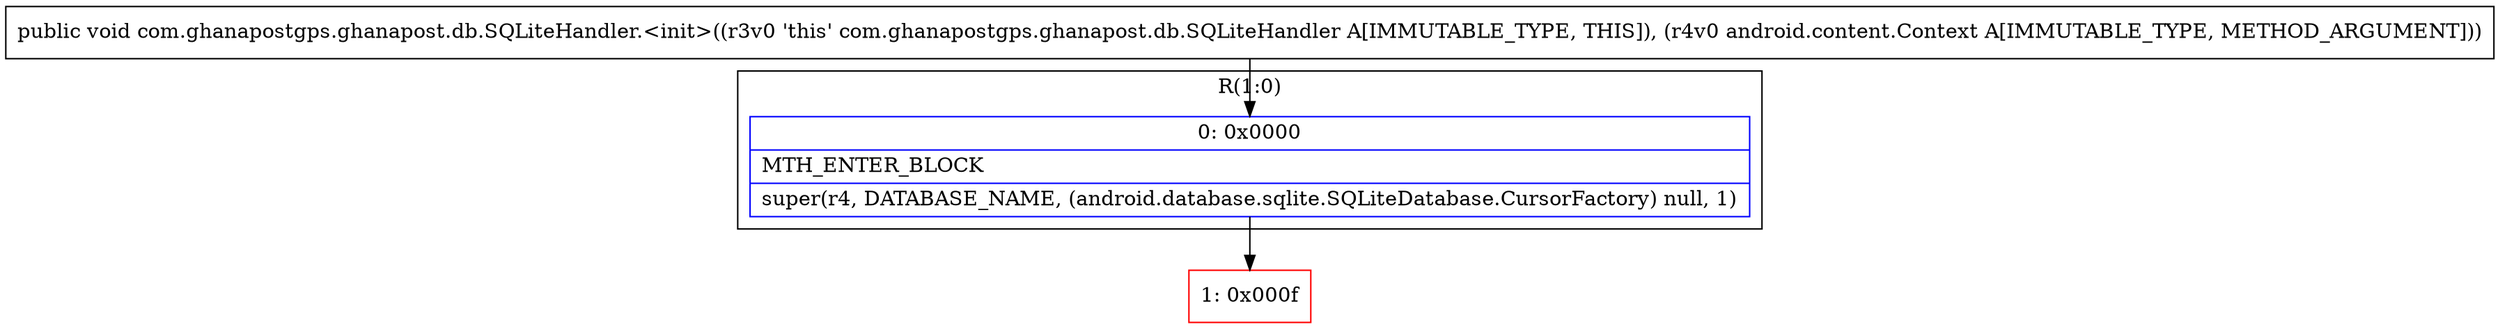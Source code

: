 digraph "CFG forcom.ghanapostgps.ghanapost.db.SQLiteHandler.\<init\>(Landroid\/content\/Context;)V" {
subgraph cluster_Region_1409390253 {
label = "R(1:0)";
node [shape=record,color=blue];
Node_0 [shape=record,label="{0\:\ 0x0000|MTH_ENTER_BLOCK\l|super(r4, DATABASE_NAME, (android.database.sqlite.SQLiteDatabase.CursorFactory) null, 1)\l}"];
}
Node_1 [shape=record,color=red,label="{1\:\ 0x000f}"];
MethodNode[shape=record,label="{public void com.ghanapostgps.ghanapost.db.SQLiteHandler.\<init\>((r3v0 'this' com.ghanapostgps.ghanapost.db.SQLiteHandler A[IMMUTABLE_TYPE, THIS]), (r4v0 android.content.Context A[IMMUTABLE_TYPE, METHOD_ARGUMENT])) }"];
MethodNode -> Node_0;
Node_0 -> Node_1;
}

